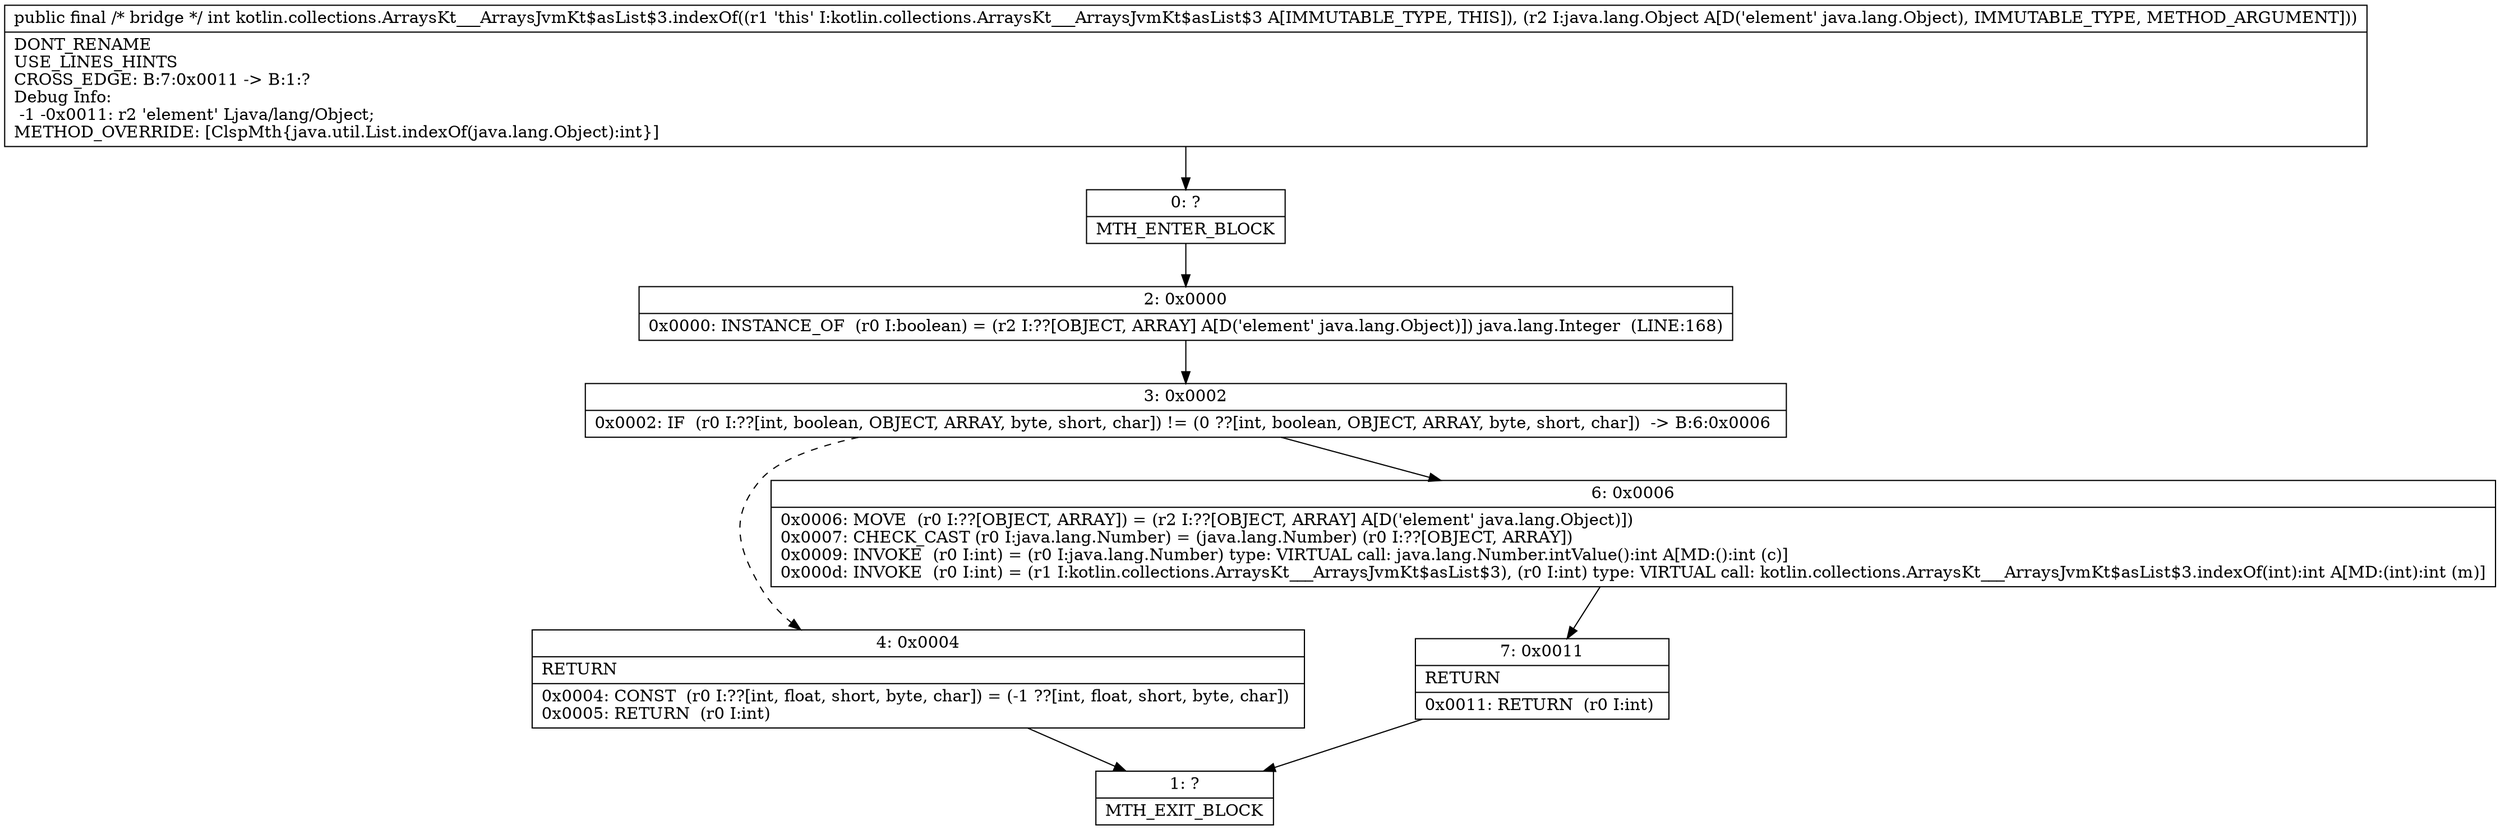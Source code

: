 digraph "CFG forkotlin.collections.ArraysKt___ArraysJvmKt$asList$3.indexOf(Ljava\/lang\/Object;)I" {
Node_0 [shape=record,label="{0\:\ ?|MTH_ENTER_BLOCK\l}"];
Node_2 [shape=record,label="{2\:\ 0x0000|0x0000: INSTANCE_OF  (r0 I:boolean) = (r2 I:??[OBJECT, ARRAY] A[D('element' java.lang.Object)]) java.lang.Integer  (LINE:168)\l}"];
Node_3 [shape=record,label="{3\:\ 0x0002|0x0002: IF  (r0 I:??[int, boolean, OBJECT, ARRAY, byte, short, char]) != (0 ??[int, boolean, OBJECT, ARRAY, byte, short, char])  \-\> B:6:0x0006 \l}"];
Node_4 [shape=record,label="{4\:\ 0x0004|RETURN\l|0x0004: CONST  (r0 I:??[int, float, short, byte, char]) = (\-1 ??[int, float, short, byte, char]) \l0x0005: RETURN  (r0 I:int) \l}"];
Node_1 [shape=record,label="{1\:\ ?|MTH_EXIT_BLOCK\l}"];
Node_6 [shape=record,label="{6\:\ 0x0006|0x0006: MOVE  (r0 I:??[OBJECT, ARRAY]) = (r2 I:??[OBJECT, ARRAY] A[D('element' java.lang.Object)]) \l0x0007: CHECK_CAST (r0 I:java.lang.Number) = (java.lang.Number) (r0 I:??[OBJECT, ARRAY]) \l0x0009: INVOKE  (r0 I:int) = (r0 I:java.lang.Number) type: VIRTUAL call: java.lang.Number.intValue():int A[MD:():int (c)]\l0x000d: INVOKE  (r0 I:int) = (r1 I:kotlin.collections.ArraysKt___ArraysJvmKt$asList$3), (r0 I:int) type: VIRTUAL call: kotlin.collections.ArraysKt___ArraysJvmKt$asList$3.indexOf(int):int A[MD:(int):int (m)]\l}"];
Node_7 [shape=record,label="{7\:\ 0x0011|RETURN\l|0x0011: RETURN  (r0 I:int) \l}"];
MethodNode[shape=record,label="{public final \/* bridge *\/ int kotlin.collections.ArraysKt___ArraysJvmKt$asList$3.indexOf((r1 'this' I:kotlin.collections.ArraysKt___ArraysJvmKt$asList$3 A[IMMUTABLE_TYPE, THIS]), (r2 I:java.lang.Object A[D('element' java.lang.Object), IMMUTABLE_TYPE, METHOD_ARGUMENT]))  | DONT_RENAME\lUSE_LINES_HINTS\lCROSS_EDGE: B:7:0x0011 \-\> B:1:?\lDebug Info:\l  \-1 \-0x0011: r2 'element' Ljava\/lang\/Object;\lMETHOD_OVERRIDE: [ClspMth\{java.util.List.indexOf(java.lang.Object):int\}]\l}"];
MethodNode -> Node_0;Node_0 -> Node_2;
Node_2 -> Node_3;
Node_3 -> Node_4[style=dashed];
Node_3 -> Node_6;
Node_4 -> Node_1;
Node_6 -> Node_7;
Node_7 -> Node_1;
}

